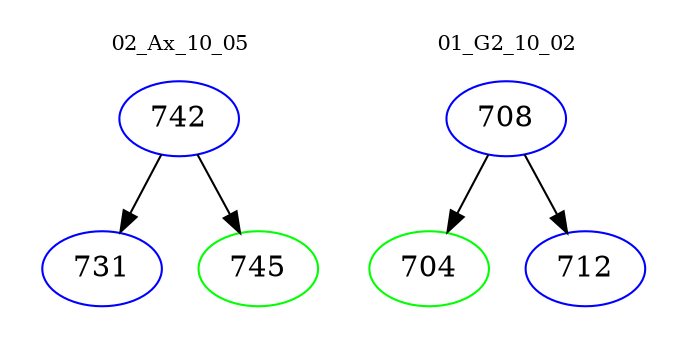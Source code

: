 digraph{
subgraph cluster_0 {
color = white
label = "02_Ax_10_05";
fontsize=10;
T0_742 [label="742", color="blue"]
T0_742 -> T0_731 [color="black"]
T0_731 [label="731", color="blue"]
T0_742 -> T0_745 [color="black"]
T0_745 [label="745", color="green"]
}
subgraph cluster_1 {
color = white
label = "01_G2_10_02";
fontsize=10;
T1_708 [label="708", color="blue"]
T1_708 -> T1_704 [color="black"]
T1_704 [label="704", color="green"]
T1_708 -> T1_712 [color="black"]
T1_712 [label="712", color="blue"]
}
}
